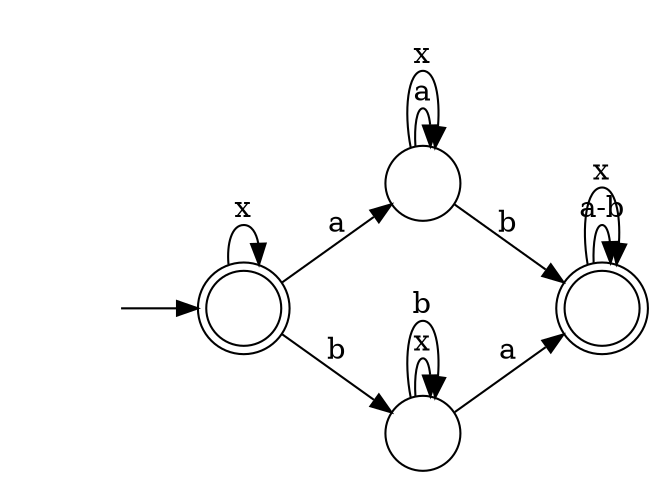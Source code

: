digraph Automaton {
  rankdir = LR;
  0 [shape=doublecircle,label=""];
  initial [shape=plaintext,label=""];
  initial -> 0
  0 -> 3 [label="a"]
  0 -> 0 [label="x"]
  0 -> 2 [label="b"]
  1 [shape=doublecircle,label=""];
  1 -> 1 [label="a-b"]
  1 -> 1 [label="x"]
  2 [shape=circle,label=""];
  2 -> 1 [label="a"]
  2 -> 2 [label="x"]
  2 -> 2 [label="b"]
  3 [shape=circle,label=""];
  3 -> 3 [label="a"]
  3 -> 3 [label="x"]
  3 -> 1 [label="b"]
}
